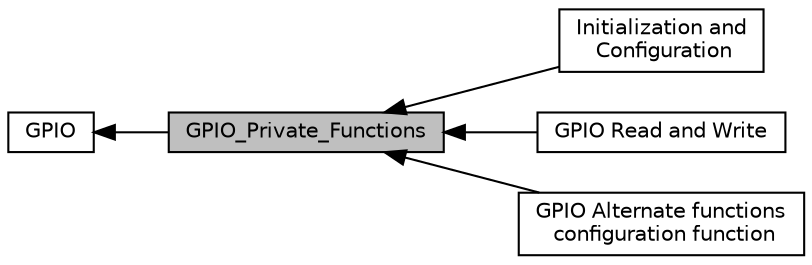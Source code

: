 digraph "GPIO_Private_Functions"
{
  edge [fontname="Helvetica",fontsize="10",labelfontname="Helvetica",labelfontsize="10"];
  node [fontname="Helvetica",fontsize="10",shape=record];
  rankdir=LR;
  Node0 [label="GPIO_Private_Functions",height=0.2,width=0.4,color="black", fillcolor="grey75", style="filled", fontcolor="black"];
  Node2 [label="Initialization and\l Configuration",height=0.2,width=0.4,color="black", fillcolor="white", style="filled",URL="$group___g_p_i_o___group1.html",tooltip="Initialization and Configuration. "];
  Node3 [label="GPIO Read and Write",height=0.2,width=0.4,color="black", fillcolor="white", style="filled",URL="$group___g_p_i_o___group2.html",tooltip="GPIO Read and Write. "];
  Node4 [label="GPIO Alternate functions\l configuration function",height=0.2,width=0.4,color="black", fillcolor="white", style="filled",URL="$group___g_p_i_o___group3.html",tooltip="GPIO Alternate functions configuration function. "];
  Node1 [label="GPIO",height=0.2,width=0.4,color="black", fillcolor="white", style="filled",URL="$group___g_p_i_o.html",tooltip="GPIO driver modules. "];
  Node1->Node0 [shape=plaintext, dir="back", style="solid"];
  Node0->Node2 [shape=plaintext, dir="back", style="solid"];
  Node0->Node3 [shape=plaintext, dir="back", style="solid"];
  Node0->Node4 [shape=plaintext, dir="back", style="solid"];
}
